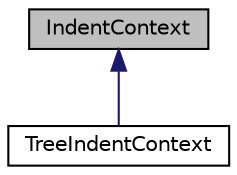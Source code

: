 digraph "IndentContext"
{
 // LATEX_PDF_SIZE
  edge [fontname="Helvetica",fontsize="10",labelfontname="Helvetica",labelfontsize="10"];
  node [fontname="Helvetica",fontsize="10",shape=record];
  Node1 [label="IndentContext",height=0.2,width=0.4,color="black", fillcolor="grey75", style="filled", fontcolor="black",tooltip="Indentation contexts are used when calling indentation services."];
  Node1 -> Node2 [dir="back",color="midnightblue",fontsize="10",style="solid",fontname="Helvetica"];
  Node2 [label="TreeIndentContext",height=0.2,width=0.4,color="black", fillcolor="white", style="filled",URL="$classTreeIndentContext.html",tooltip="Objects of this type provide context information and helper methods to indentation functions register..."];
}
